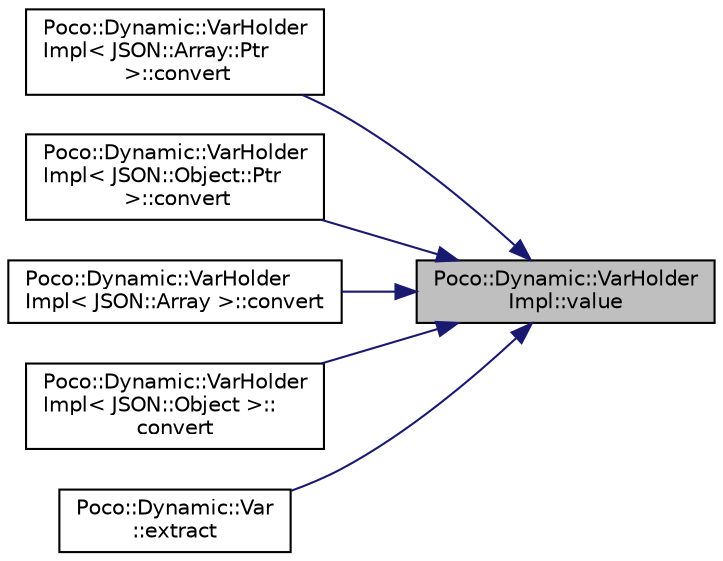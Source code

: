 digraph "Poco::Dynamic::VarHolderImpl::value"
{
 // LATEX_PDF_SIZE
  edge [fontname="Helvetica",fontsize="10",labelfontname="Helvetica",labelfontsize="10"];
  node [fontname="Helvetica",fontsize="10",shape=record];
  rankdir="RL";
  Node1 [label="Poco::Dynamic::VarHolder\lImpl::value",height=0.2,width=0.4,color="black", fillcolor="grey75", style="filled", fontcolor="black",tooltip=" "];
  Node1 -> Node2 [dir="back",color="midnightblue",fontsize="10",style="solid",fontname="Helvetica"];
  Node2 [label="Poco::Dynamic::VarHolder\lImpl\< JSON::Array::Ptr\l \>::convert",height=0.2,width=0.4,color="black", fillcolor="white", style="filled",URL="$classPoco_1_1Dynamic_1_1VarHolderImpl_3_01JSON_1_1Array_1_1Ptr_01_4.html#a3fb8a05c30902588ca6be306c5a16992",tooltip="Calls convert(UInt32)."];
  Node1 -> Node3 [dir="back",color="midnightblue",fontsize="10",style="solid",fontname="Helvetica"];
  Node3 [label="Poco::Dynamic::VarHolder\lImpl\< JSON::Object::Ptr\l \>::convert",height=0.2,width=0.4,color="black", fillcolor="white", style="filled",URL="$classPoco_1_1Dynamic_1_1VarHolderImpl_3_01JSON_1_1Object_1_1Ptr_01_4.html#a231d3b3ed0a9fa2c88d9fe72e7726d11",tooltip="Calls convert(UInt32)."];
  Node1 -> Node4 [dir="back",color="midnightblue",fontsize="10",style="solid",fontname="Helvetica"];
  Node4 [label="Poco::Dynamic::VarHolder\lImpl\< JSON::Array \>::convert",height=0.2,width=0.4,color="black", fillcolor="white", style="filled",URL="$classPoco_1_1Dynamic_1_1VarHolderImpl_3_01JSON_1_1Array_01_4.html#a7c345e986d3cc0a6f4df70cebc832d65",tooltip="Calls convert(UInt32)."];
  Node1 -> Node5 [dir="back",color="midnightblue",fontsize="10",style="solid",fontname="Helvetica"];
  Node5 [label="Poco::Dynamic::VarHolder\lImpl\< JSON::Object \>::\lconvert",height=0.2,width=0.4,color="black", fillcolor="white", style="filled",URL="$classPoco_1_1Dynamic_1_1VarHolderImpl_3_01JSON_1_1Object_01_4.html#ab87ae02a27be2b88b26bc52579d04aee",tooltip="Calls convert(UInt32)."];
  Node1 -> Node6 [dir="back",color="midnightblue",fontsize="10",style="solid",fontname="Helvetica"];
  Node6 [label="Poco::Dynamic::Var\l::extract",height=0.2,width=0.4,color="black", fillcolor="white", style="filled",URL="$classPoco_1_1Dynamic_1_1Var.html#a025f129d1e0a8441034d17617443e837",tooltip=" "];
}
